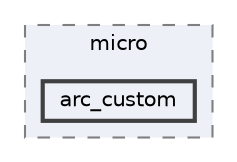 digraph "Arduino/GetStartedWithMachineLearningOnArduino/tflite-micro-main/tensorflow/lite/micro/arc_custom"
{
 // LATEX_PDF_SIZE
  bgcolor="transparent";
  edge [fontname=Helvetica,fontsize=10,labelfontname=Helvetica,labelfontsize=10];
  node [fontname=Helvetica,fontsize=10,shape=box,height=0.2,width=0.4];
  compound=true
  subgraph clusterdir_b8cffeb19aff853b8801b5d330607df8 {
    graph [ bgcolor="#edf0f7", pencolor="grey50", label="micro", fontname=Helvetica,fontsize=10 style="filled,dashed", URL="dir_b8cffeb19aff853b8801b5d330607df8.html",tooltip=""]
  dir_e230c92f2c4edc00247f5b8da653a02e [label="arc_custom", fillcolor="#edf0f7", color="grey25", style="filled,bold", URL="dir_e230c92f2c4edc00247f5b8da653a02e.html",tooltip=""];
  }
}

